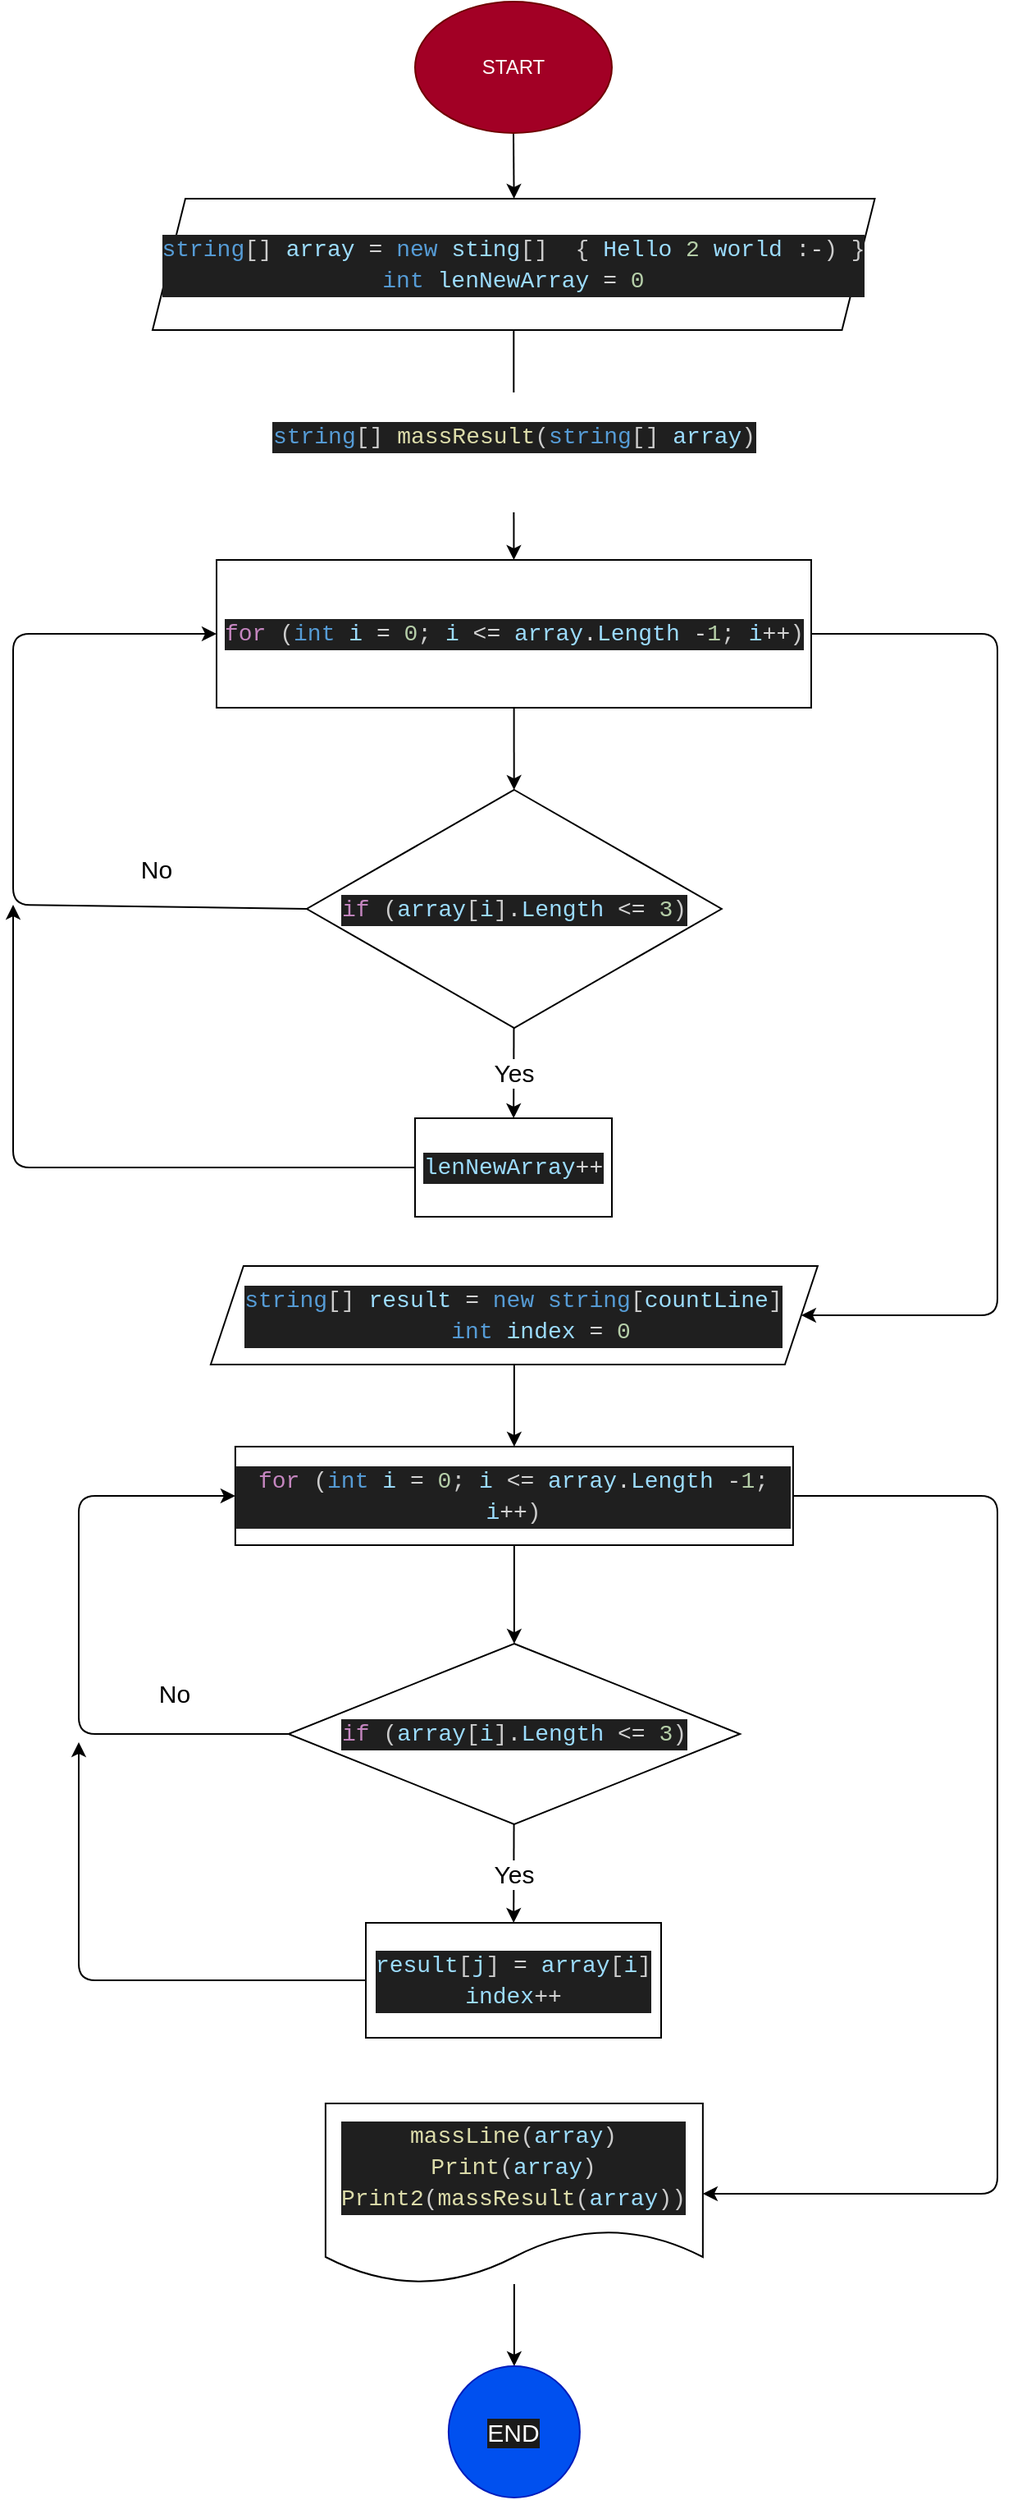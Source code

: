 <mxfile>
    <diagram id="6MXnwKfPG6y-lxJ-Drej" name="Page-1">
        <mxGraphModel dx="896" dy="504" grid="1" gridSize="10" guides="1" tooltips="1" connect="1" arrows="1" fold="1" page="1" pageScale="1" pageWidth="850" pageHeight="1100" math="0" shadow="0">
            <root>
                <mxCell id="0"/>
                <mxCell id="1" parent="0"/>
                <mxCell id="3" style="edgeStyle=none;html=1;" edge="1" parent="1" source="2">
                    <mxGeometry relative="1" as="geometry">
                        <mxPoint x="425.32" y="130" as="targetPoint"/>
                    </mxGeometry>
                </mxCell>
                <mxCell id="2" value="START" style="ellipse;whiteSpace=wrap;html=1;fillColor=#a20025;fontColor=#ffffff;strokeColor=#6F0000;" vertex="1" parent="1">
                    <mxGeometry x="365" y="10" width="120" height="80" as="geometry"/>
                </mxCell>
                <mxCell id="30" value="&#10;&lt;div style=&quot;color: rgb(204, 204, 204); background-color: rgb(31, 31, 31); font-family: Consolas, &amp;quot;Courier New&amp;quot;, monospace; font-weight: normal; font-size: 14px; line-height: 19px;&quot;&gt;&lt;div&gt;&lt;span style=&quot;color: #569cd6;&quot;&gt;string&lt;/span&gt;&lt;span style=&quot;color: #cccccc;&quot;&gt;[] &lt;/span&gt;&lt;span style=&quot;color: #dcdcaa;&quot;&gt;massResult&lt;/span&gt;&lt;span style=&quot;color: #cccccc;&quot;&gt;(&lt;/span&gt;&lt;span style=&quot;color: #569cd6;&quot;&gt;string&lt;/span&gt;&lt;span style=&quot;color: #cccccc;&quot;&gt;[] &lt;/span&gt;&lt;span style=&quot;color: #9cdcfe;&quot;&gt;array&lt;/span&gt;&lt;span style=&quot;color: #cccccc;&quot;&gt;)&lt;/span&gt;&lt;/div&gt;&lt;/div&gt;&#10;&#10;" style="edgeStyle=none;html=1;fontSize=15;" edge="1" parent="1" source="6" target="7">
                    <mxGeometry x="0.067" relative="1" as="geometry">
                        <mxPoint as="offset"/>
                    </mxGeometry>
                </mxCell>
                <mxCell id="6" value="&lt;div style=&quot;color: rgb(204, 204, 204); background-color: rgb(31, 31, 31); font-family: Consolas, &amp;quot;Courier New&amp;quot;, monospace; font-size: 14px; line-height: 19px;&quot;&gt;&lt;div&gt;&lt;span style=&quot;color: #569cd6;&quot;&gt;string&lt;/span&gt;[] &lt;span style=&quot;color: #9cdcfe;&quot;&gt;array&lt;/span&gt; &lt;span style=&quot;color: #d4d4d4;&quot;&gt;=&lt;/span&gt; &lt;span style=&quot;color: #569cd6;&quot;&gt;new&lt;/span&gt; &lt;span style=&quot;color: #9cdcfe;&quot;&gt;sting&lt;/span&gt;[] &amp;nbsp;{ &lt;span style=&quot;color: #9cdcfe;&quot;&gt;Hello&lt;/span&gt; &lt;span style=&quot;color: #b5cea8;&quot;&gt;2&lt;/span&gt; &lt;span style=&quot;color: #9cdcfe;&quot;&gt;world&lt;/span&gt; &lt;span style=&quot;color: #d4d4d4;&quot;&gt;:&lt;/span&gt;&lt;span style=&quot;color: #d4d4d4;&quot;&gt;-&lt;/span&gt;) }&lt;/div&gt;&lt;div&gt;&lt;span style=&quot;color: rgb(86, 156, 214);&quot;&gt;int&lt;/span&gt; &lt;span style=&quot;color: rgb(156, 220, 254);&quot;&gt;lenNewArray&lt;/span&gt; &lt;span style=&quot;color: rgb(212, 212, 212);&quot;&gt;=&lt;/span&gt; &lt;span style=&quot;color: rgb(181, 206, 168);&quot;&gt;0&lt;/span&gt;&lt;/div&gt;&lt;/div&gt;" style="shape=parallelogram;perimeter=parallelogramPerimeter;whiteSpace=wrap;html=1;fixedSize=1;" vertex="1" parent="1">
                    <mxGeometry x="205" y="130" width="440.25" height="80" as="geometry"/>
                </mxCell>
                <mxCell id="10" value="" style="edgeStyle=none;html=1;" edge="1" parent="1" source="7" target="9">
                    <mxGeometry relative="1" as="geometry"/>
                </mxCell>
                <mxCell id="21" style="edgeStyle=none;html=1;entryX=1;entryY=0.5;entryDx=0;entryDy=0;fontSize=15;" edge="1" parent="1" source="7" target="20">
                    <mxGeometry relative="1" as="geometry">
                        <Array as="points">
                            <mxPoint x="720" y="395"/>
                            <mxPoint x="720" y="810"/>
                        </Array>
                    </mxGeometry>
                </mxCell>
                <mxCell id="7" value="&lt;div style=&quot;color: rgb(204, 204, 204); background-color: rgb(31, 31, 31); font-family: Consolas, &amp;quot;Courier New&amp;quot;, monospace; font-size: 14px; line-height: 19px;&quot;&gt;&lt;span style=&quot;color: #c586c0;&quot;&gt;for&lt;/span&gt; (&lt;span style=&quot;color: #569cd6;&quot;&gt;int&lt;/span&gt; &lt;span style=&quot;color: #9cdcfe;&quot;&gt;i&lt;/span&gt; &lt;span style=&quot;color: #d4d4d4;&quot;&gt;=&lt;/span&gt; &lt;span style=&quot;color: #b5cea8;&quot;&gt;0&lt;/span&gt;; &lt;span style=&quot;color: #9cdcfe;&quot;&gt;i&lt;/span&gt; &lt;span style=&quot;color: #d4d4d4;&quot;&gt;&amp;lt;=&lt;/span&gt; &lt;span style=&quot;color: #9cdcfe;&quot;&gt;array&lt;/span&gt;&lt;span style=&quot;color: #d4d4d4;&quot;&gt;.&lt;/span&gt;&lt;span style=&quot;color: #9cdcfe;&quot;&gt;Length&lt;/span&gt; &lt;span style=&quot;color: #d4d4d4;&quot;&gt;-&lt;/span&gt;&lt;span style=&quot;color: #b5cea8;&quot;&gt;1&lt;/span&gt;; &lt;span style=&quot;color: #9cdcfe;&quot;&gt;i&lt;/span&gt;&lt;span style=&quot;color: #d4d4d4;&quot;&gt;++&lt;/span&gt;)&lt;/div&gt;" style="whiteSpace=wrap;html=1;" vertex="1" parent="1">
                    <mxGeometry x="244" y="350" width="362.5" height="90" as="geometry"/>
                </mxCell>
                <mxCell id="17" value="No" style="edgeStyle=none;html=1;exitX=0;exitY=0.5;exitDx=0;exitDy=0;entryX=0;entryY=0.5;entryDx=0;entryDy=0;fontSize=15;" edge="1" parent="1" source="9" target="7">
                    <mxGeometry x="-0.606" y="-23" relative="1" as="geometry">
                        <Array as="points">
                            <mxPoint x="120" y="560"/>
                            <mxPoint x="120" y="395"/>
                        </Array>
                        <mxPoint as="offset"/>
                    </mxGeometry>
                </mxCell>
                <mxCell id="19" value="Yes" style="edgeStyle=none;html=1;fontSize=15;" edge="1" parent="1" source="9" target="11">
                    <mxGeometry relative="1" as="geometry"/>
                </mxCell>
                <mxCell id="9" value="&lt;div style=&quot;color: rgb(204, 204, 204); background-color: rgb(31, 31, 31); font-family: Consolas, &amp;quot;Courier New&amp;quot;, monospace; font-size: 14px; line-height: 19px;&quot;&gt;&lt;span style=&quot;color: #c586c0;&quot;&gt;if&lt;/span&gt; (&lt;span style=&quot;color: #9cdcfe;&quot;&gt;array&lt;/span&gt;[&lt;span style=&quot;color: #9cdcfe;&quot;&gt;i&lt;/span&gt;]&lt;span style=&quot;color: #d4d4d4;&quot;&gt;.&lt;/span&gt;&lt;span style=&quot;color: #9cdcfe;&quot;&gt;Length&lt;/span&gt; &lt;span style=&quot;color: #d4d4d4;&quot;&gt;&amp;lt;=&lt;/span&gt; &lt;span style=&quot;color: #b5cea8;&quot;&gt;3&lt;/span&gt;)&lt;/div&gt;" style="rhombus;whiteSpace=wrap;html=1;" vertex="1" parent="1">
                    <mxGeometry x="299" y="490" width="252.88" height="145" as="geometry"/>
                </mxCell>
                <mxCell id="18" style="edgeStyle=none;html=1;fontSize=15;" edge="1" parent="1" source="11">
                    <mxGeometry relative="1" as="geometry">
                        <mxPoint x="120" y="560" as="targetPoint"/>
                        <Array as="points">
                            <mxPoint x="120" y="720"/>
                        </Array>
                    </mxGeometry>
                </mxCell>
                <mxCell id="11" value="&lt;div style=&quot;color: rgb(204, 204, 204); background-color: rgb(31, 31, 31); font-family: Consolas, &amp;quot;Courier New&amp;quot;, monospace; font-size: 14px; line-height: 19px;&quot;&gt;&lt;span style=&quot;color: #9cdcfe;&quot;&gt;lenNewArray&lt;/span&gt;&lt;span style=&quot;color: #d4d4d4;&quot;&gt;++&lt;/span&gt;&lt;/div&gt;" style="whiteSpace=wrap;html=1;" vertex="1" parent="1">
                    <mxGeometry x="365" y="690" width="120" height="60" as="geometry"/>
                </mxCell>
                <mxCell id="23" value="" style="edgeStyle=none;html=1;fontSize=15;" edge="1" parent="1" source="20" target="22">
                    <mxGeometry relative="1" as="geometry"/>
                </mxCell>
                <mxCell id="20" value="&lt;div style=&quot;color: rgb(204, 204, 204); background-color: rgb(31, 31, 31); font-family: Consolas, &amp;quot;Courier New&amp;quot;, monospace; font-size: 14px; line-height: 19px;&quot;&gt;&lt;div&gt;&lt;span style=&quot;color: #569cd6;&quot;&gt;string&lt;/span&gt;[] &lt;span style=&quot;color: #9cdcfe;&quot;&gt;result&lt;/span&gt; &lt;span style=&quot;color: #d4d4d4;&quot;&gt;=&lt;/span&gt; &lt;span style=&quot;color: #569cd6;&quot;&gt;new&lt;/span&gt; &lt;span style=&quot;color: #569cd6;&quot;&gt;string&lt;/span&gt;[&lt;span style=&quot;color: #9cdcfe;&quot;&gt;countLine&lt;/span&gt;]&lt;/div&gt;&lt;div&gt;&amp;nbsp; &amp;nbsp; &lt;span style=&quot;color: #569cd6;&quot;&gt;int&lt;/span&gt; &lt;span style=&quot;color: #9cdcfe;&quot;&gt;index&lt;/span&gt; &lt;span style=&quot;color: #d4d4d4;&quot;&gt;=&lt;/span&gt; &lt;span style=&quot;color: #b5cea8;&quot;&gt;0&lt;/span&gt;&lt;/div&gt;&lt;/div&gt;" style="shape=parallelogram;perimeter=parallelogramPerimeter;whiteSpace=wrap;html=1;fixedSize=1;labelBackgroundColor=#1A1A1A;fontSize=15;" vertex="1" parent="1">
                    <mxGeometry x="240.44" y="780" width="370" height="60" as="geometry"/>
                </mxCell>
                <mxCell id="25" value="" style="edgeStyle=none;html=1;fontSize=15;" edge="1" parent="1" source="22" target="24">
                    <mxGeometry relative="1" as="geometry"/>
                </mxCell>
                <mxCell id="32" style="edgeStyle=none;html=1;entryX=1;entryY=0.5;entryDx=0;entryDy=0;fontSize=15;" edge="1" parent="1" source="22" target="28">
                    <mxGeometry relative="1" as="geometry">
                        <Array as="points">
                            <mxPoint x="720" y="920"/>
                            <mxPoint x="720" y="1345"/>
                        </Array>
                    </mxGeometry>
                </mxCell>
                <mxCell id="22" value="&lt;div style=&quot;color: rgb(204, 204, 204); background-color: rgb(31, 31, 31); font-family: Consolas, &amp;quot;Courier New&amp;quot;, monospace; font-size: 14px; line-height: 19px;&quot;&gt;&lt;span style=&quot;color: #c586c0;&quot;&gt;for&lt;/span&gt; (&lt;span style=&quot;color: #569cd6;&quot;&gt;int&lt;/span&gt; &lt;span style=&quot;color: #9cdcfe;&quot;&gt;i&lt;/span&gt; &lt;span style=&quot;color: #d4d4d4;&quot;&gt;=&lt;/span&gt; &lt;span style=&quot;color: #b5cea8;&quot;&gt;0&lt;/span&gt;; &lt;span style=&quot;color: #9cdcfe;&quot;&gt;i&lt;/span&gt; &lt;span style=&quot;color: #d4d4d4;&quot;&gt;&amp;lt;=&lt;/span&gt; &lt;span style=&quot;color: #9cdcfe;&quot;&gt;array&lt;/span&gt;&lt;span style=&quot;color: #d4d4d4;&quot;&gt;.&lt;/span&gt;&lt;span style=&quot;color: #9cdcfe;&quot;&gt;Length&lt;/span&gt; &lt;span style=&quot;color: #d4d4d4;&quot;&gt;-&lt;/span&gt;&lt;span style=&quot;color: #b5cea8;&quot;&gt;1&lt;/span&gt;; &lt;span style=&quot;color: #9cdcfe;&quot;&gt;i&lt;/span&gt;&lt;span style=&quot;color: #d4d4d4;&quot;&gt;++&lt;/span&gt;)&lt;/div&gt;" style="whiteSpace=wrap;html=1;fontSize=15;labelBackgroundColor=#1A1A1A;" vertex="1" parent="1">
                    <mxGeometry x="255.44" y="890" width="340" height="60" as="geometry"/>
                </mxCell>
                <mxCell id="27" value="Yes" style="edgeStyle=none;html=1;fontSize=15;" edge="1" parent="1" source="24" target="26">
                    <mxGeometry relative="1" as="geometry"/>
                </mxCell>
                <mxCell id="29" value="No" style="edgeStyle=none;html=1;entryX=0;entryY=0.5;entryDx=0;entryDy=0;fontSize=15;" edge="1" parent="1" source="24" target="22">
                    <mxGeometry x="-0.622" y="-25" relative="1" as="geometry">
                        <Array as="points">
                            <mxPoint x="160" y="1065"/>
                            <mxPoint x="160" y="920"/>
                        </Array>
                        <mxPoint as="offset"/>
                    </mxGeometry>
                </mxCell>
                <mxCell id="24" value="&lt;div style=&quot;color: rgb(204, 204, 204); background-color: rgb(31, 31, 31); font-family: Consolas, &amp;quot;Courier New&amp;quot;, monospace; font-size: 14px; line-height: 19px;&quot;&gt;&lt;span style=&quot;color: #c586c0;&quot;&gt;if&lt;/span&gt; (&lt;span style=&quot;color: #9cdcfe;&quot;&gt;array&lt;/span&gt;[&lt;span style=&quot;color: #9cdcfe;&quot;&gt;i&lt;/span&gt;]&lt;span style=&quot;color: #d4d4d4;&quot;&gt;.&lt;/span&gt;&lt;span style=&quot;color: #9cdcfe;&quot;&gt;Length&lt;/span&gt; &lt;span style=&quot;color: #d4d4d4;&quot;&gt;&amp;lt;=&lt;/span&gt; &lt;span style=&quot;color: #b5cea8;&quot;&gt;3&lt;/span&gt;)&lt;/div&gt;" style="rhombus;whiteSpace=wrap;html=1;fontSize=15;labelBackgroundColor=#1A1A1A;" vertex="1" parent="1">
                    <mxGeometry x="287.82" y="1010" width="275.25" height="110" as="geometry"/>
                </mxCell>
                <mxCell id="31" style="edgeStyle=none;html=1;fontSize=15;" edge="1" parent="1" source="26">
                    <mxGeometry relative="1" as="geometry">
                        <mxPoint x="160" y="1070" as="targetPoint"/>
                        <Array as="points">
                            <mxPoint x="160" y="1215"/>
                        </Array>
                    </mxGeometry>
                </mxCell>
                <mxCell id="26" value="&lt;div style=&quot;color: rgb(204, 204, 204); background-color: rgb(31, 31, 31); font-family: Consolas, &amp;quot;Courier New&amp;quot;, monospace; font-size: 14px; line-height: 19px;&quot;&gt;&lt;div&gt;&lt;span style=&quot;color: #9cdcfe;&quot;&gt;result&lt;/span&gt;[&lt;span style=&quot;color: #9cdcfe;&quot;&gt;j&lt;/span&gt;] &lt;span style=&quot;color: #d4d4d4;&quot;&gt;=&lt;/span&gt; &lt;span style=&quot;color: #9cdcfe;&quot;&gt;array&lt;/span&gt;[&lt;span style=&quot;color: #9cdcfe;&quot;&gt;i&lt;/span&gt;]&lt;/div&gt;&lt;div&gt;&lt;span style=&quot;color: rgb(156, 220, 254);&quot;&gt;index&lt;/span&gt;&lt;span style=&quot;color: rgb(212, 212, 212);&quot;&gt;++&lt;/span&gt;&lt;/div&gt;&lt;/div&gt;" style="whiteSpace=wrap;html=1;fontSize=15;labelBackgroundColor=#1A1A1A;align=center;" vertex="1" parent="1">
                    <mxGeometry x="335" y="1180" width="180" height="70" as="geometry"/>
                </mxCell>
                <mxCell id="34" value="" style="edgeStyle=none;html=1;fontSize=15;" edge="1" parent="1" source="28" target="33">
                    <mxGeometry relative="1" as="geometry"/>
                </mxCell>
                <mxCell id="28" value="&lt;div style=&quot;color: rgb(204, 204, 204); background-color: rgb(31, 31, 31); font-family: Consolas, &amp;quot;Courier New&amp;quot;, monospace; font-size: 14px; line-height: 19px;&quot;&gt;&lt;div&gt;&lt;span style=&quot;color: #dcdcaa;&quot;&gt;massLine&lt;/span&gt;(&lt;span style=&quot;color: #9cdcfe;&quot;&gt;array&lt;/span&gt;)&lt;/div&gt;&lt;div&gt;&lt;span style=&quot;color: #dcdcaa;&quot;&gt;Print&lt;/span&gt;(&lt;span style=&quot;color: #9cdcfe;&quot;&gt;array&lt;/span&gt;)&lt;/div&gt;&lt;div&gt;&lt;span style=&quot;color: #dcdcaa;&quot;&gt;Print2&lt;/span&gt;(&lt;span style=&quot;color: #dcdcaa;&quot;&gt;massResult&lt;/span&gt;(&lt;span style=&quot;color: #9cdcfe;&quot;&gt;array&lt;/span&gt;))&lt;/div&gt;&lt;/div&gt;" style="shape=document;whiteSpace=wrap;html=1;boundedLbl=1;labelBackgroundColor=#1A1A1A;fontSize=15;" vertex="1" parent="1">
                    <mxGeometry x="310.44" y="1290" width="230" height="110" as="geometry"/>
                </mxCell>
                <mxCell id="33" value="END" style="ellipse;whiteSpace=wrap;html=1;fontSize=15;labelBackgroundColor=#1A1A1A;fillColor=#0050ef;fontColor=#ffffff;strokeColor=#001DBC;" vertex="1" parent="1">
                    <mxGeometry x="385.44" y="1450" width="80" height="80" as="geometry"/>
                </mxCell>
            </root>
        </mxGraphModel>
    </diagram>
</mxfile>